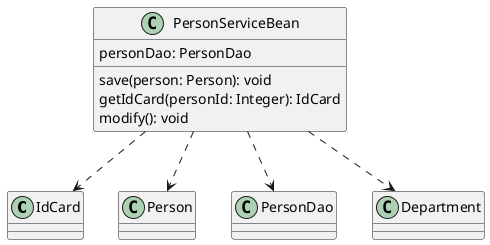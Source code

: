 @startuml

class IdCard {
}

class Person {
}

class PersonDao {
}

class Department {
}

class PersonServiceBean {
    personDao: PersonDao
    save(person: Person): void
    getIdCard(personId: Integer): IdCard
    modify(): void
}

PersonServiceBean ..> IdCard
PersonServiceBean ..> Person
PersonServiceBean ..> PersonDao
PersonServiceBean ..> Department

@enduml